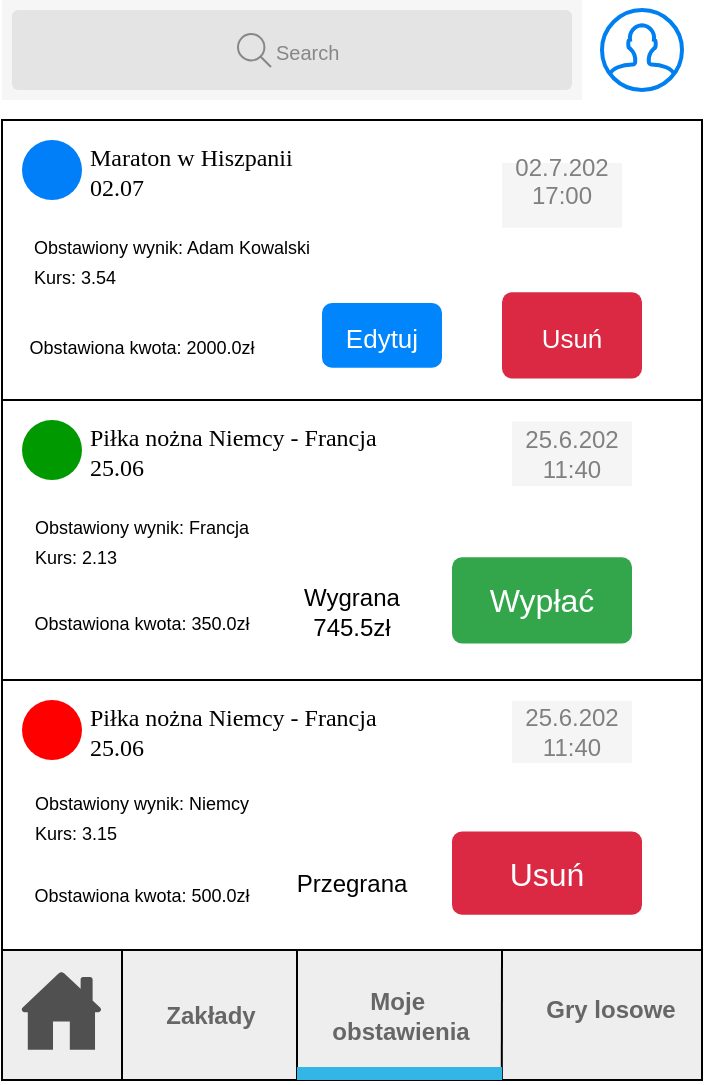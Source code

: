 <mxfile version="27.0.5">
  <diagram name="Page-1" id="MGUYogNoVj9ggv2rBeZF">
    <mxGraphModel dx="1188" dy="656" grid="1" gridSize="10" guides="1" tooltips="1" connect="1" arrows="1" fold="1" page="1" pageScale="1" pageWidth="350" pageHeight="625" background="#ffffff" math="0" shadow="0">
      <root>
        <mxCell id="0" />
        <mxCell id="1" parent="0" />
        <mxCell id="UgLzqwO8WUcNo-VI_L2k-13" value="" style="shape=rect;fillColor=#F6F6F6;strokeColor=none;" parent="1" vertex="1">
          <mxGeometry y="20" width="290" height="50" as="geometry" />
        </mxCell>
        <mxCell id="UgLzqwO8WUcNo-VI_L2k-14" value="" style="html=1;strokeWidth=1;shadow=0;dashed=0;shape=mxgraph.ios7ui.marginRect;rx=3;ry=3;rectMargin=5;fillColor=#E4E4E4;strokeColor=none;" parent="UgLzqwO8WUcNo-VI_L2k-13" vertex="1">
          <mxGeometry width="290" height="50" as="geometry" />
        </mxCell>
        <mxCell id="UgLzqwO8WUcNo-VI_L2k-15" value="&lt;font style=&quot;font-size: 10px;&quot;&gt;Search&lt;/font&gt;" style="shape=mxgraph.ios7.icons.looking_glass;strokeColor=#878789;fillColor=none;fontColor=#878789;labelPosition=right;verticalLabelPosition=middle;align=left;verticalAlign=middle;fontSize=6;fontStyle=0;spacingTop=2;sketch=0;html=1;" parent="UgLzqwO8WUcNo-VI_L2k-13" vertex="1">
          <mxGeometry x="0.5" y="0.5" width="16.5" height="16.5" relative="1" as="geometry">
            <mxPoint x="-27" y="-8" as="offset" />
          </mxGeometry>
        </mxCell>
        <mxCell id="UgLzqwO8WUcNo-VI_L2k-25" value="" style="endArrow=none;html=1;rounded=0;" parent="1" edge="1">
          <mxGeometry width="50" height="50" relative="1" as="geometry">
            <mxPoint y="120" as="sourcePoint" />
            <mxPoint x="349" y="120" as="targetPoint" />
          </mxGeometry>
        </mxCell>
        <mxCell id="UgLzqwO8WUcNo-VI_L2k-28" value="" style="endArrow=none;html=1;rounded=0;" parent="1" edge="1">
          <mxGeometry width="50" height="50" relative="1" as="geometry">
            <mxPoint y="80" as="sourcePoint" />
            <mxPoint x="349" y="80" as="targetPoint" />
          </mxGeometry>
        </mxCell>
        <mxCell id="UgLzqwO8WUcNo-VI_L2k-42" value="" style="shape=rect;strokeColor=default;fillColor=default;gradientColor=none;shadow=0;sketch=0;hachureGap=4;pointerEvents=0;fontFamily=Architects Daughter;fontSource=https%3A%2F%2Ffonts.googleapis.com%2Fcss%3Ffamily%3DArchitects%2BDaughter;fontSize=20;movable=1;resizable=1;rotatable=1;deletable=1;editable=1;locked=0;connectable=1;" parent="1" vertex="1">
          <mxGeometry y="80" width="350" height="140" as="geometry" />
        </mxCell>
        <mxCell id="UgLzqwO8WUcNo-VI_L2k-43" value="&lt;span style=&quot;font-size: 12px;&quot;&gt;Maraton w Hiszpanii&lt;/span&gt;&lt;div&gt;&lt;span style=&quot;font-size: 12px;&quot;&gt;02.07&lt;/span&gt;&lt;/div&gt;" style="shape=ellipse;strokeColor=none;fillColor=#007FF8;fontSize=8;fontColor=#000000;align=left;spacingTop=1;spacingLeft=2;labelPosition=right;verticalLabelPosition=middle;verticalAlign=middle;sketch=0;hachureGap=4;pointerEvents=0;fontFamily=Verdana;html=1;" parent="UgLzqwO8WUcNo-VI_L2k-42" vertex="1">
          <mxGeometry width="30" height="30" relative="1" as="geometry">
            <mxPoint x="10" y="10" as="offset" />
          </mxGeometry>
        </mxCell>
        <mxCell id="Rik8_3UsQrIRvoAK4gwr-26" value="&#xa;02.7.202&lt;div&gt;17:00&lt;/div&gt;&#xa;&#xa;" style="text;html=1;align=center;verticalAlign=middle;whiteSpace=wrap;rounded=0;fillColor=#f5f5f5;fontColor=#808080;strokeColor=none;" vertex="1" parent="UgLzqwO8WUcNo-VI_L2k-42">
          <mxGeometry x="250" y="21.538" width="60" height="32.308" as="geometry" />
        </mxCell>
        <mxCell id="Rik8_3UsQrIRvoAK4gwr-28" value="&lt;div&gt;&lt;font style=&quot;font-size: 9px;&quot;&gt;Obstawiony wynik: Adam Kowalski&lt;/font&gt;&lt;/div&gt;&lt;div align=&quot;left&quot;&gt;&lt;font style=&quot;font-size: 9px;&quot;&gt;Kurs: 3.54&lt;/font&gt;&lt;/div&gt;" style="text;html=1;align=center;verticalAlign=middle;whiteSpace=wrap;rounded=0;" vertex="1" parent="UgLzqwO8WUcNo-VI_L2k-42">
          <mxGeometry x="10" y="53.846" width="150" height="32.308" as="geometry" />
        </mxCell>
        <mxCell id="Rik8_3UsQrIRvoAK4gwr-31" value="&lt;font style=&quot;font-size: 13px;&quot;&gt;Edytuj&lt;/font&gt;" style="html=1;shadow=0;dashed=0;shape=mxgraph.bootstrap.rrect;rSize=5;strokeColor=none;strokeWidth=1;fillColor=#0085FC;fontColor=#FFFFFF;whiteSpace=wrap;align=center;verticalAlign=middle;spacingLeft=0;fontStyle=0;fontSize=16;spacing=5;" vertex="1" parent="UgLzqwO8WUcNo-VI_L2k-42">
          <mxGeometry x="160" y="91.538" width="60" height="32.308" as="geometry" />
        </mxCell>
        <mxCell id="Rik8_3UsQrIRvoAK4gwr-33" value="&lt;font style=&quot;font-size: 13px;&quot;&gt;Usuń&lt;/font&gt;" style="html=1;shadow=0;dashed=0;shape=mxgraph.bootstrap.rrect;rSize=5;strokeColor=none;strokeWidth=1;fillColor=#DB2843;fontColor=#FFFFFF;whiteSpace=wrap;align=center;verticalAlign=middle;spacingLeft=0;fontStyle=0;fontSize=16;spacing=5;" vertex="1" parent="UgLzqwO8WUcNo-VI_L2k-42">
          <mxGeometry x="250" y="86.154" width="70" height="43.077" as="geometry" />
        </mxCell>
        <mxCell id="Rik8_3UsQrIRvoAK4gwr-48" value="&lt;font style=&quot;font-size: 9px;&quot;&gt;Obstawiona kwota: 2000.0zł&lt;/font&gt;" style="text;html=1;align=center;verticalAlign=middle;whiteSpace=wrap;rounded=0;" vertex="1" parent="UgLzqwO8WUcNo-VI_L2k-42">
          <mxGeometry x="10" y="102.308" width="120" height="21.538" as="geometry" />
        </mxCell>
        <mxCell id="Rik8_3UsQrIRvoAK4gwr-24" value="" style="html=1;verticalLabelPosition=bottom;align=center;labelBackgroundColor=#ffffff;verticalAlign=top;strokeWidth=2;strokeColor=#0080F0;shadow=0;dashed=0;shape=mxgraph.ios7.icons.user;" vertex="1" parent="1">
          <mxGeometry x="300" y="25" width="40" height="40" as="geometry" />
        </mxCell>
        <mxCell id="Rik8_3UsQrIRvoAK4gwr-15" value="" style="strokeWidth=1;html=1;shadow=0;dashed=0;shape=mxgraph.android.rrect;rSize=0;fillColor=#eeeeee;strokeColor=default;" vertex="1" parent="1">
          <mxGeometry y="495" width="350" height="65" as="geometry" />
        </mxCell>
        <mxCell id="Rik8_3UsQrIRvoAK4gwr-16" value="" style="strokeWidth=1;html=1;shadow=0;dashed=0;shape=mxgraph.android.anchor;fontStyle=1;fontColor=#666666;" vertex="1" parent="Rik8_3UsQrIRvoAK4gwr-15">
          <mxGeometry width="50" height="65" as="geometry" />
        </mxCell>
        <mxCell id="Rik8_3UsQrIRvoAK4gwr-17" value="Zakłady" style="strokeWidth=1;html=1;shadow=0;dashed=0;shape=mxgraph.android.rrect;rSize=0;fontStyle=1;fillColor=none;strokeColor=default;fontColor=#666666;" vertex="1" parent="Rik8_3UsQrIRvoAK4gwr-15">
          <mxGeometry x="60" width="87.5" height="65" as="geometry" />
        </mxCell>
        <mxCell id="Rik8_3UsQrIRvoAK4gwr-20" value="Gry losowe" style="strokeWidth=1;html=1;shadow=0;dashed=0;shape=mxgraph.android.anchor;fontStyle=1;fontColor=#666666;strokeColor=default;" vertex="1" parent="Rik8_3UsQrIRvoAK4gwr-15">
          <mxGeometry x="260" y="-2.171" width="87.5" height="65" as="geometry" />
        </mxCell>
        <mxCell id="Rik8_3UsQrIRvoAK4gwr-22" value="" style="sketch=0;pointerEvents=1;shadow=0;dashed=0;html=1;strokeColor=none;fillColor=#505050;labelPosition=center;verticalLabelPosition=bottom;verticalAlign=top;outlineConnect=0;align=center;shape=mxgraph.office.concepts.home;" vertex="1" parent="Rik8_3UsQrIRvoAK4gwr-15">
          <mxGeometry x="9.5" y="10.83" width="40.5" height="39" as="geometry" />
        </mxCell>
        <mxCell id="Rik8_3UsQrIRvoAK4gwr-19" value="&lt;div&gt;Moje&amp;nbsp;&lt;/div&gt;&lt;div&gt;obstawienia&lt;/div&gt;" style="strokeWidth=1;html=1;shadow=0;dashed=0;shape=mxgraph.android.anchor;fontStyle=1;fontColor=#666666;strokeColor=default;" vertex="1" parent="Rik8_3UsQrIRvoAK4gwr-15">
          <mxGeometry x="147.5" width="102.5" height="65" as="geometry" />
        </mxCell>
        <mxCell id="Rik8_3UsQrIRvoAK4gwr-23" value="" style="endArrow=none;html=1;rounded=0;entryX=0.999;entryY=0.998;entryDx=0;entryDy=0;entryPerimeter=0;" edge="1" parent="Rik8_3UsQrIRvoAK4gwr-15" target="Rik8_3UsQrIRvoAK4gwr-19">
          <mxGeometry width="50" height="50" relative="1" as="geometry">
            <mxPoint x="250" as="sourcePoint" />
            <mxPoint x="260" y="91" as="targetPoint" />
          </mxGeometry>
        </mxCell>
        <mxCell id="Rik8_3UsQrIRvoAK4gwr-18" value="" style="strokeWidth=1;html=1;shadow=0;dashed=0;shape=mxgraph.android.rrect;rSize=0;fillColor=#33b5e5;strokeColor=none;" vertex="1" parent="Rik8_3UsQrIRvoAK4gwr-15">
          <mxGeometry x="147.5" y="58.5" width="102.5" height="6.5" as="geometry" />
        </mxCell>
        <mxCell id="Rik8_3UsQrIRvoAK4gwr-34" value="" style="shape=rect;strokeColor=default;fillColor=default;gradientColor=none;shadow=0;sketch=0;hachureGap=4;pointerEvents=0;fontFamily=Architects Daughter;fontSource=https%3A%2F%2Ffonts.googleapis.com%2Fcss%3Ffamily%3DArchitects%2BDaughter;fontSize=20;movable=1;resizable=1;rotatable=1;deletable=1;editable=1;locked=0;connectable=1;" vertex="1" parent="1">
          <mxGeometry y="220" width="350" height="140" as="geometry" />
        </mxCell>
        <mxCell id="Rik8_3UsQrIRvoAK4gwr-35" value="&lt;div&gt;&lt;span style=&quot;font-size: 12px;&quot;&gt;Piłka nożna Niemcy - Francja&lt;/span&gt;&lt;/div&gt;&lt;div&gt;&lt;span style=&quot;font-size: 12px;&quot;&gt;25.06&lt;/span&gt;&lt;/div&gt;" style="shape=ellipse;strokeColor=none;fillColor=#009900;fontSize=8;fontColor=#000000;align=left;spacingTop=1;spacingLeft=2;labelPosition=right;verticalLabelPosition=middle;verticalAlign=middle;sketch=0;hachureGap=4;pointerEvents=0;fontFamily=Verdana;html=1;" vertex="1" parent="Rik8_3UsQrIRvoAK4gwr-34">
          <mxGeometry width="30" height="30" relative="1" as="geometry">
            <mxPoint x="10" y="10" as="offset" />
          </mxGeometry>
        </mxCell>
        <mxCell id="Rik8_3UsQrIRvoAK4gwr-37" value="&lt;div&gt;&lt;font style=&quot;font-size: 9px;&quot;&gt;Obstawiony wynik: Francja&lt;/font&gt;&lt;/div&gt;&lt;div align=&quot;left&quot;&gt;&lt;font style=&quot;font-size: 9px;&quot;&gt;Kurs: 2.13&lt;/font&gt;&lt;/div&gt;" style="text;html=1;align=center;verticalAlign=middle;whiteSpace=wrap;rounded=0;" vertex="1" parent="Rik8_3UsQrIRvoAK4gwr-34">
          <mxGeometry x="5" y="53.846" width="130" height="32.308" as="geometry" />
        </mxCell>
        <mxCell id="Rik8_3UsQrIRvoAK4gwr-32" value="&lt;br&gt;25.6.202&lt;div&gt;11:40&lt;/div&gt;&lt;div&gt;&lt;br/&gt;&lt;/div&gt;" style="text;html=1;align=center;verticalAlign=middle;whiteSpace=wrap;rounded=0;fillColor=#f5f5f5;fontColor=#808080;strokeColor=none;" vertex="1" parent="Rik8_3UsQrIRvoAK4gwr-34">
          <mxGeometry x="255" y="10.769" width="60" height="32.308" as="geometry" />
        </mxCell>
        <mxCell id="Rik8_3UsQrIRvoAK4gwr-50" value="&lt;font style=&quot;font-size: 9px;&quot;&gt;Obstawiona kwota: 350.0zł&lt;/font&gt;" style="text;html=1;align=center;verticalAlign=middle;whiteSpace=wrap;rounded=0;" vertex="1" parent="Rik8_3UsQrIRvoAK4gwr-34">
          <mxGeometry x="10" y="100.154" width="120" height="21.538" as="geometry" />
        </mxCell>
        <mxCell id="Rik8_3UsQrIRvoAK4gwr-51" value="Wypłać" style="html=1;shadow=0;dashed=0;shape=mxgraph.bootstrap.rrect;rSize=5;strokeColor=none;strokeWidth=1;fillColor=#33A64C;fontColor=#FFFFFF;whiteSpace=wrap;align=center;verticalAlign=middle;spacingLeft=0;fontStyle=0;fontSize=16;spacing=5;" vertex="1" parent="Rik8_3UsQrIRvoAK4gwr-34">
          <mxGeometry x="225" y="78.615" width="90" height="43.077" as="geometry" />
        </mxCell>
        <mxCell id="Rik8_3UsQrIRvoAK4gwr-52" value="Wygrana 745.5zł" style="text;html=1;align=center;verticalAlign=middle;whiteSpace=wrap;rounded=0;" vertex="1" parent="Rik8_3UsQrIRvoAK4gwr-34">
          <mxGeometry x="145" y="89.385" width="60" height="32.308" as="geometry" />
        </mxCell>
        <mxCell id="Rik8_3UsQrIRvoAK4gwr-53" value="" style="shape=rect;strokeColor=default;fillColor=default;gradientColor=none;shadow=0;sketch=0;hachureGap=4;pointerEvents=0;fontFamily=Architects Daughter;fontSource=https%3A%2F%2Ffonts.googleapis.com%2Fcss%3Ffamily%3DArchitects%2BDaughter;fontSize=20;movable=1;resizable=1;rotatable=1;deletable=1;editable=1;locked=0;connectable=1;" vertex="1" parent="1">
          <mxGeometry y="360" width="350" height="135" as="geometry" />
        </mxCell>
        <mxCell id="Rik8_3UsQrIRvoAK4gwr-54" value="&lt;div&gt;&lt;span style=&quot;font-size: 12px;&quot;&gt;Piłka nożna Niemcy - Francja&lt;/span&gt;&lt;/div&gt;&lt;div&gt;&lt;span style=&quot;font-size: 12px;&quot;&gt;25.06&lt;/span&gt;&lt;/div&gt;" style="shape=ellipse;strokeColor=none;fillColor=#FF0000;fontSize=8;fontColor=#000000;align=left;spacingTop=1;spacingLeft=2;labelPosition=right;verticalLabelPosition=middle;verticalAlign=middle;sketch=0;hachureGap=4;pointerEvents=0;fontFamily=Verdana;html=1;" vertex="1" parent="Rik8_3UsQrIRvoAK4gwr-53">
          <mxGeometry width="30" height="30" relative="1" as="geometry">
            <mxPoint x="10" y="10" as="offset" />
          </mxGeometry>
        </mxCell>
        <mxCell id="Rik8_3UsQrIRvoAK4gwr-55" value="&lt;div&gt;&lt;font style=&quot;font-size: 9px;&quot;&gt;Obstawiony wynik: Niemcy&lt;/font&gt;&lt;/div&gt;&lt;div align=&quot;left&quot;&gt;&lt;font style=&quot;font-size: 9px;&quot;&gt;Kurs: 3.15&lt;/font&gt;&lt;/div&gt;" style="text;html=1;align=center;verticalAlign=middle;whiteSpace=wrap;rounded=0;" vertex="1" parent="Rik8_3UsQrIRvoAK4gwr-53">
          <mxGeometry x="5" y="51.923" width="130" height="31.154" as="geometry" />
        </mxCell>
        <mxCell id="Rik8_3UsQrIRvoAK4gwr-56" value="&lt;br&gt;25.6.202&lt;div&gt;11:40&lt;/div&gt;&lt;div&gt;&lt;br/&gt;&lt;/div&gt;" style="text;html=1;align=center;verticalAlign=middle;whiteSpace=wrap;rounded=0;fillColor=#f5f5f5;fontColor=#808080;strokeColor=none;" vertex="1" parent="Rik8_3UsQrIRvoAK4gwr-53">
          <mxGeometry x="255" y="10.385" width="60" height="31.154" as="geometry" />
        </mxCell>
        <mxCell id="Rik8_3UsQrIRvoAK4gwr-57" value="&lt;font style=&quot;font-size: 9px;&quot;&gt;Obstawiona kwota: 500.0zł&lt;/font&gt;" style="text;html=1;align=center;verticalAlign=middle;whiteSpace=wrap;rounded=0;" vertex="1" parent="Rik8_3UsQrIRvoAK4gwr-53">
          <mxGeometry x="10" y="96.577" width="120" height="20.769" as="geometry" />
        </mxCell>
        <mxCell id="Rik8_3UsQrIRvoAK4gwr-59" value="Przegrana" style="text;html=1;align=center;verticalAlign=middle;whiteSpace=wrap;rounded=0;" vertex="1" parent="Rik8_3UsQrIRvoAK4gwr-53">
          <mxGeometry x="145" y="86.192" width="60" height="31.154" as="geometry" />
        </mxCell>
        <mxCell id="Rik8_3UsQrIRvoAK4gwr-60" value="Usuń" style="html=1;shadow=0;dashed=0;shape=mxgraph.bootstrap.rrect;rSize=5;strokeColor=none;strokeWidth=1;fillColor=#DB2843;fontColor=#FFFFFF;whiteSpace=wrap;align=center;verticalAlign=middle;spacingLeft=0;fontStyle=0;fontSize=16;spacing=5;" vertex="1" parent="Rik8_3UsQrIRvoAK4gwr-53">
          <mxGeometry x="225" y="75.808" width="95" height="41.538" as="geometry" />
        </mxCell>
        <mxCell id="Rik8_3UsQrIRvoAK4gwr-61" value="" style="endArrow=none;html=1;rounded=0;exitX=-0.001;exitY=0.002;exitDx=0;exitDy=0;exitPerimeter=0;entryX=0;entryY=1;entryDx=0;entryDy=0;" edge="1" parent="1" source="Rik8_3UsQrIRvoAK4gwr-15" target="Rik8_3UsQrIRvoAK4gwr-53">
          <mxGeometry width="50" height="50" relative="1" as="geometry">
            <mxPoint x="-60" y="470" as="sourcePoint" />
            <mxPoint x="-10" y="420" as="targetPoint" />
          </mxGeometry>
        </mxCell>
      </root>
    </mxGraphModel>
  </diagram>
</mxfile>

